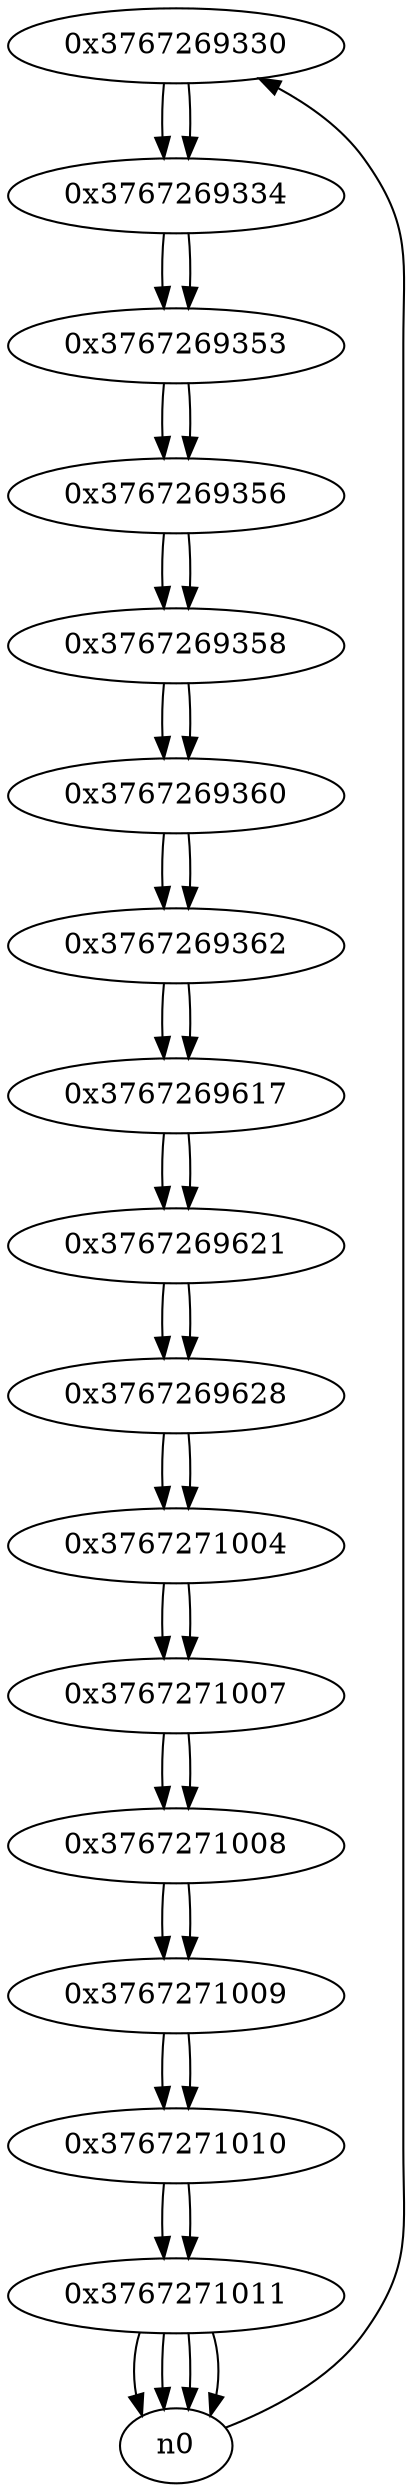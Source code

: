 digraph G{
/* nodes */
  n1 [label="0x3767269330"]
  n2 [label="0x3767269334"]
  n3 [label="0x3767269353"]
  n4 [label="0x3767269356"]
  n5 [label="0x3767269358"]
  n6 [label="0x3767269360"]
  n7 [label="0x3767269362"]
  n8 [label="0x3767269617"]
  n9 [label="0x3767269621"]
  n10 [label="0x3767269628"]
  n11 [label="0x3767271004"]
  n12 [label="0x3767271007"]
  n13 [label="0x3767271008"]
  n14 [label="0x3767271009"]
  n15 [label="0x3767271010"]
  n16 [label="0x3767271011"]
/* edges */
n1 -> n2;
n0 -> n1;
n2 -> n3;
n1 -> n2;
n3 -> n4;
n2 -> n3;
n4 -> n5;
n3 -> n4;
n5 -> n6;
n4 -> n5;
n6 -> n7;
n5 -> n6;
n7 -> n8;
n6 -> n7;
n8 -> n9;
n7 -> n8;
n9 -> n10;
n8 -> n9;
n10 -> n11;
n9 -> n10;
n11 -> n12;
n10 -> n11;
n12 -> n13;
n11 -> n12;
n13 -> n14;
n12 -> n13;
n14 -> n15;
n13 -> n14;
n15 -> n16;
n14 -> n15;
n16 -> n0;
n16 -> n0;
n16 -> n0;
n16 -> n0;
n15 -> n16;
}
